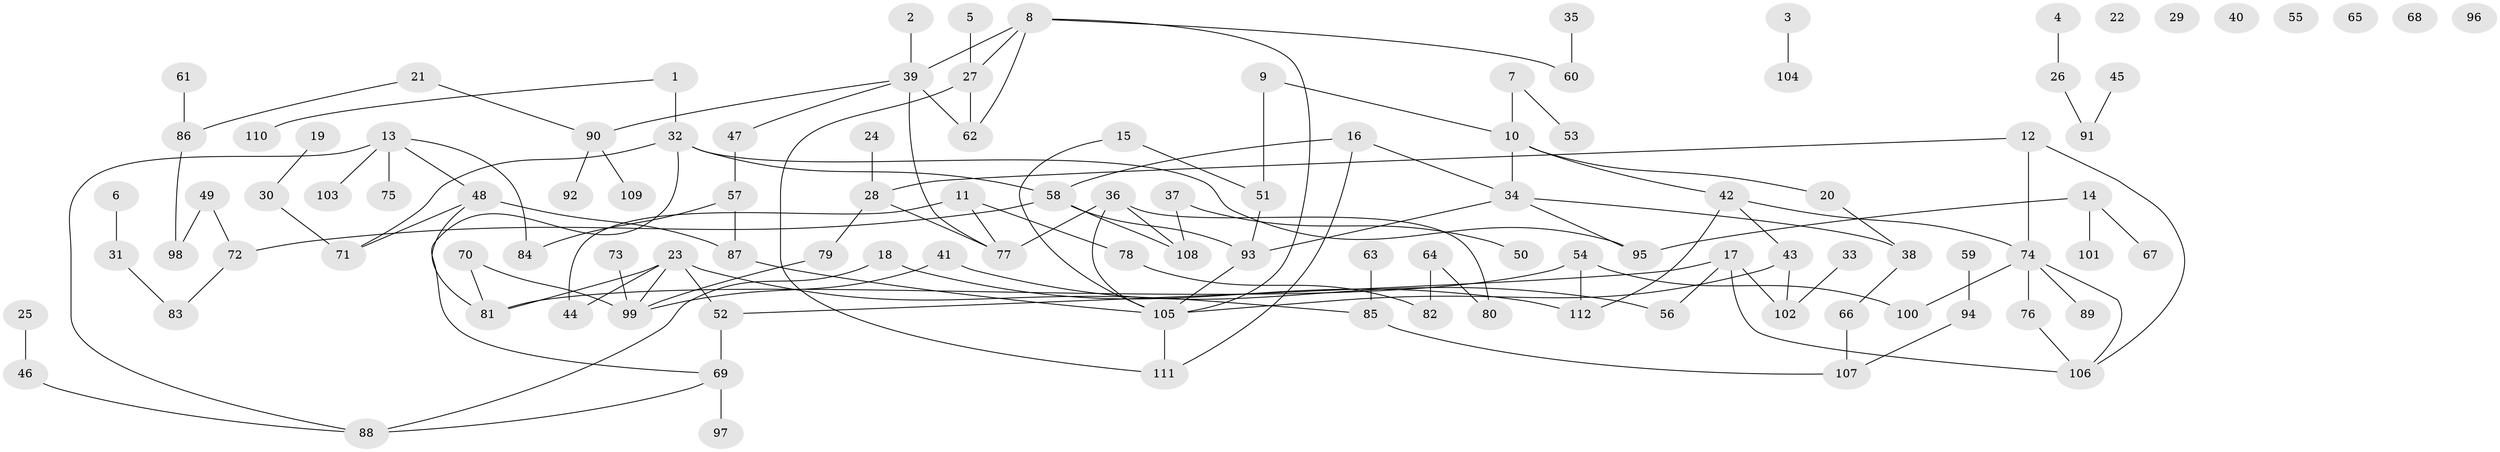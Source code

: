 // coarse degree distribution, {2: 0.2765957446808511, 3: 0.1702127659574468, 4: 0.1276595744680851, 1: 0.2765957446808511, 7: 0.06382978723404255, 5: 0.0425531914893617, 8: 0.0425531914893617}
// Generated by graph-tools (version 1.1) at 2025/35/03/04/25 23:35:55]
// undirected, 112 vertices, 134 edges
graph export_dot {
  node [color=gray90,style=filled];
  1;
  2;
  3;
  4;
  5;
  6;
  7;
  8;
  9;
  10;
  11;
  12;
  13;
  14;
  15;
  16;
  17;
  18;
  19;
  20;
  21;
  22;
  23;
  24;
  25;
  26;
  27;
  28;
  29;
  30;
  31;
  32;
  33;
  34;
  35;
  36;
  37;
  38;
  39;
  40;
  41;
  42;
  43;
  44;
  45;
  46;
  47;
  48;
  49;
  50;
  51;
  52;
  53;
  54;
  55;
  56;
  57;
  58;
  59;
  60;
  61;
  62;
  63;
  64;
  65;
  66;
  67;
  68;
  69;
  70;
  71;
  72;
  73;
  74;
  75;
  76;
  77;
  78;
  79;
  80;
  81;
  82;
  83;
  84;
  85;
  86;
  87;
  88;
  89;
  90;
  91;
  92;
  93;
  94;
  95;
  96;
  97;
  98;
  99;
  100;
  101;
  102;
  103;
  104;
  105;
  106;
  107;
  108;
  109;
  110;
  111;
  112;
  1 -- 32;
  1 -- 110;
  2 -- 39;
  3 -- 104;
  4 -- 26;
  5 -- 27;
  6 -- 31;
  7 -- 10;
  7 -- 53;
  8 -- 27;
  8 -- 39;
  8 -- 60;
  8 -- 62;
  8 -- 105;
  9 -- 10;
  9 -- 51;
  10 -- 20;
  10 -- 34;
  10 -- 42;
  11 -- 44;
  11 -- 77;
  11 -- 78;
  12 -- 28;
  12 -- 74;
  12 -- 106;
  13 -- 48;
  13 -- 75;
  13 -- 84;
  13 -- 88;
  13 -- 103;
  14 -- 67;
  14 -- 95;
  14 -- 101;
  15 -- 51;
  15 -- 105;
  16 -- 34;
  16 -- 58;
  16 -- 111;
  17 -- 52;
  17 -- 56;
  17 -- 102;
  17 -- 106;
  18 -- 88;
  18 -- 112;
  19 -- 30;
  20 -- 38;
  21 -- 86;
  21 -- 90;
  23 -- 44;
  23 -- 52;
  23 -- 81;
  23 -- 85;
  23 -- 99;
  24 -- 28;
  25 -- 46;
  26 -- 91;
  27 -- 62;
  27 -- 111;
  28 -- 77;
  28 -- 79;
  30 -- 71;
  31 -- 83;
  32 -- 58;
  32 -- 69;
  32 -- 71;
  32 -- 95;
  33 -- 102;
  34 -- 38;
  34 -- 93;
  34 -- 95;
  35 -- 60;
  36 -- 77;
  36 -- 80;
  36 -- 105;
  36 -- 108;
  37 -- 50;
  37 -- 108;
  38 -- 66;
  39 -- 47;
  39 -- 62;
  39 -- 77;
  39 -- 90;
  41 -- 56;
  41 -- 99;
  42 -- 43;
  42 -- 74;
  42 -- 112;
  43 -- 102;
  43 -- 105;
  45 -- 91;
  46 -- 88;
  47 -- 57;
  48 -- 71;
  48 -- 81;
  48 -- 87;
  49 -- 72;
  49 -- 98;
  51 -- 93;
  52 -- 69;
  54 -- 81;
  54 -- 100;
  54 -- 112;
  57 -- 84;
  57 -- 87;
  58 -- 72;
  58 -- 93;
  58 -- 108;
  59 -- 94;
  61 -- 86;
  63 -- 85;
  64 -- 80;
  64 -- 82;
  66 -- 107;
  69 -- 88;
  69 -- 97;
  70 -- 81;
  70 -- 99;
  72 -- 83;
  73 -- 99;
  74 -- 76;
  74 -- 89;
  74 -- 100;
  74 -- 106;
  76 -- 106;
  78 -- 82;
  79 -- 99;
  85 -- 107;
  86 -- 98;
  87 -- 105;
  90 -- 92;
  90 -- 109;
  93 -- 105;
  94 -- 107;
  105 -- 111;
}
